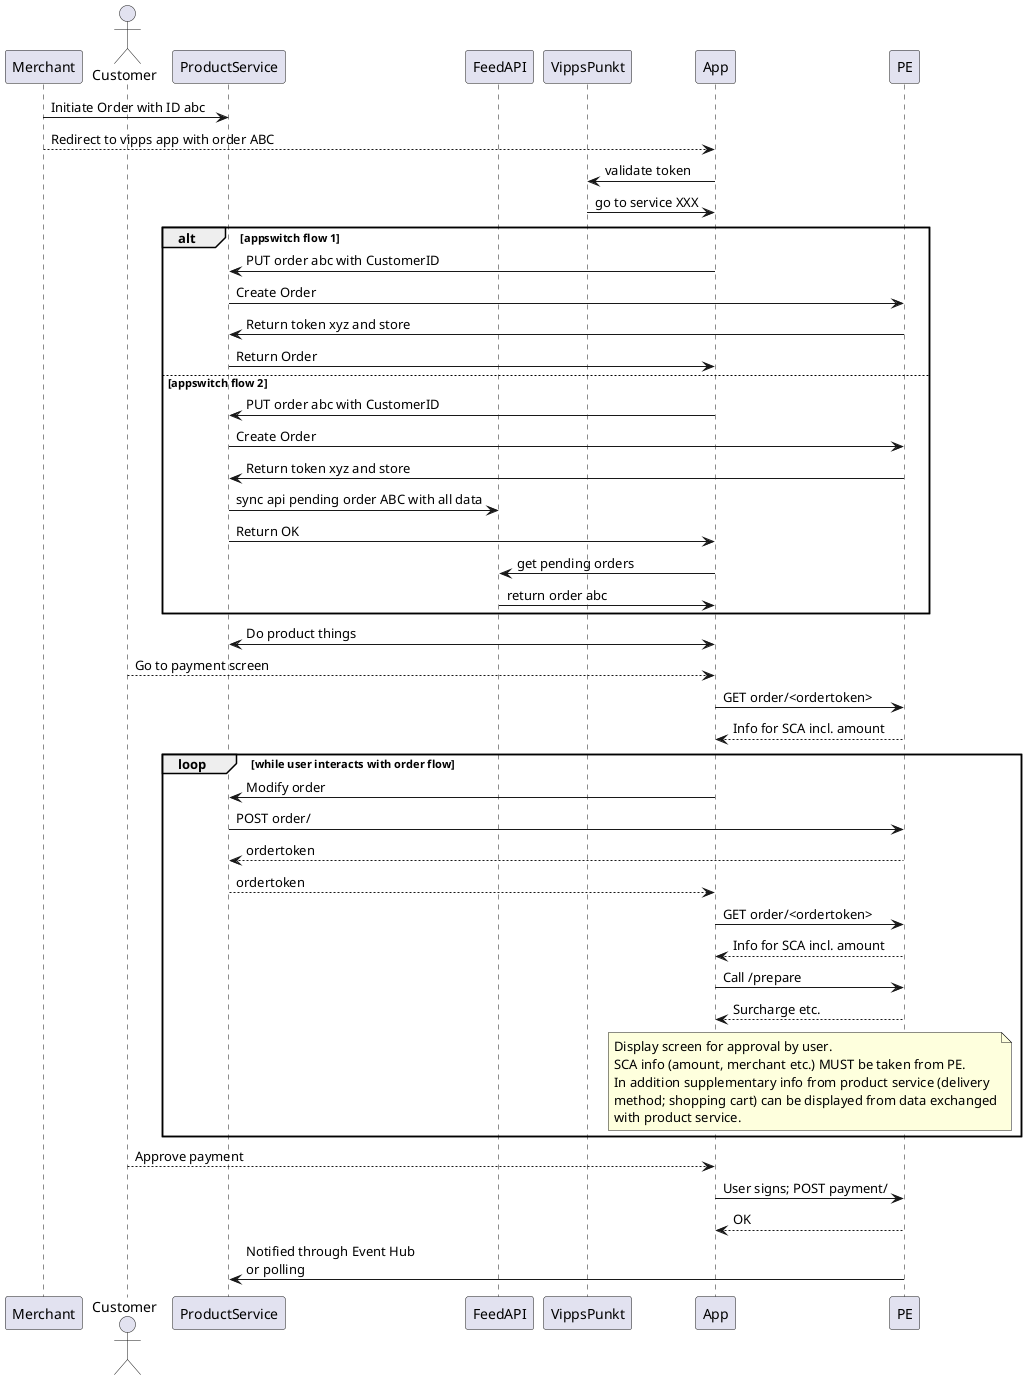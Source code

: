 @startuml Pending Payments
participant Merchant
actor Customer
participant ProductService
participant FeedAPI
participant VippsPunkt
participant App
participant PE

Merchant -> ProductService: Initiate Order with ID abc


Merchant --> App: Redirect to vipps app with order ABC
App -> VippsPunkt: validate token
VippsPunkt -> App: go to service XXX

alt appswitch flow 1

App -> ProductService: PUT order abc with CustomerID 
ProductService -> PE: Create Order
PE -> ProductService: Return token xyz and store
ProductService -> App: Return Order

else appswitch flow 2

App -> ProductService: PUT order abc with CustomerID 
ProductService -> PE: Create Order
PE -> ProductService: Return token xyz and store
ProductService -> FeedAPI: sync api pending order ABC with all data
ProductService -> App: Return OK
App -> FeedAPI: get pending orders
FeedAPI -> App: return order abc

end

App <-> ProductService: Do product things
Customer --> App: Go to payment screen
  App -> PE: GET order/<ordertoken>
  App <-- PE: Info for SCA incl. amount

loop while user interacts with order flow
  App -> ProductService: Modify order
  ProductService -> PE: POST order/
  ProductService <-- PE: ordertoken

  App <-- ProductService: ordertoken
  App -> PE: GET order/<ordertoken>
  App <-- PE: Info for SCA incl. amount
  App -> PE: Call /prepare
  App <-- PE: Surcharge etc.


  note over App, PE: Display screen for approval by user.\nSCA info (amount, merchant etc.) MUST be taken from PE.\nIn addition supplementary info from product service (delivery\nmethod; shopping cart) can be displayed from data exchanged\nwith product service.


end
Customer --> App: Approve payment
App -> PE: User signs; POST payment/
App <-- PE: OK
ProductService <- PE: Notified through Event Hub\nor polling

@enduml